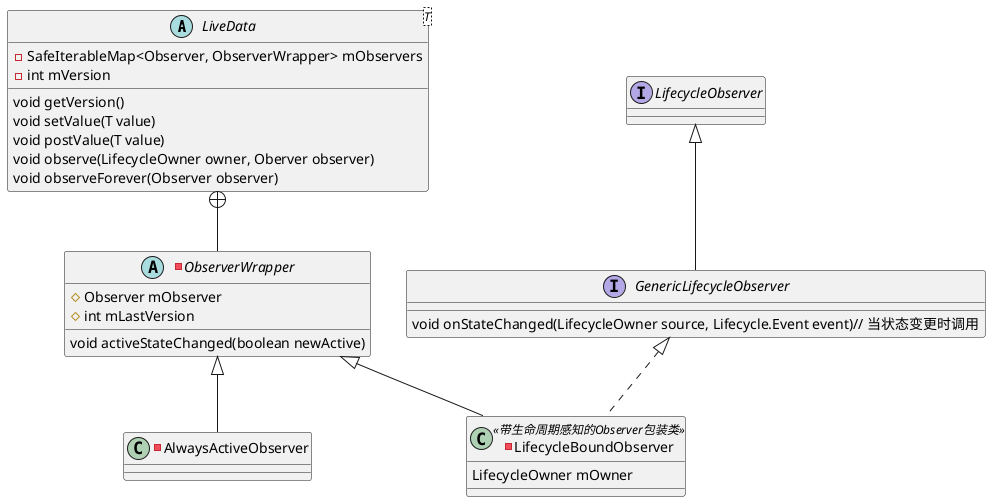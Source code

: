@startuml

abstract class LiveData<T>{
-SafeIterableMap<Observer, ObserverWrapper> mObservers
-int mVersion
void getVersion()
void setValue(T value)
void postValue(T value)
void observe(LifecycleOwner owner, Oberver observer)
void observeForever(Observer observer)
}
LiveData+--ObserverWrapper
-abstract class ObserverWrapper{
#Observer mObserver
#int mLastVersion
void activeStateChanged(boolean newActive)
}
-class LifecycleBoundObserver extends ObserverWrapper implements GenericLifecycleObserver {
LifecycleOwner mOwner
}
class LifecycleBoundObserver<<带生命周期感知的Observer包装类>>
-class AlwaysActiveObserver extends ObserverWrapper{
}
interface GenericLifecycleObserver extends LifecycleObserver{
void onStateChanged(LifecycleOwner source, Lifecycle.Event event)// 当状态变更时调用
}
@enduml